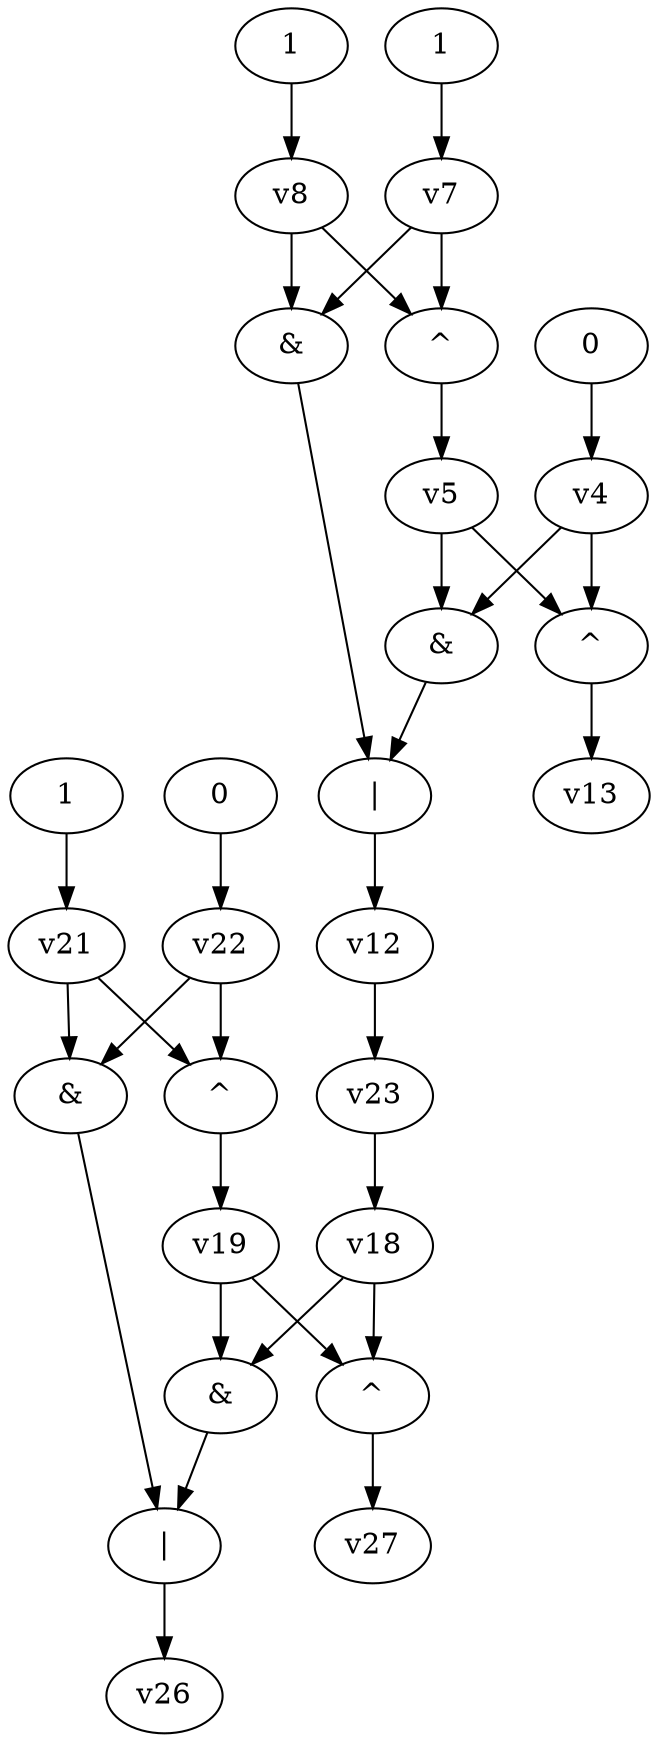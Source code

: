 digraph G { 
v14 [label="|"]; 
v15 [label="&"]; 
v16 [label="&"]; 
v17 [label="^"]; 
v20 [label="^"]; 
v24 [label="1"]; 
v25 [label="0"]; 
v0 [label="|"]; 
v1 [label="&"]; 
v2 [label="&"]; 
v3 [label="^"]; 
v6 [label="^"]; 
v9 [label="0"]; 
v10 [label="1"]; 
v11 [label="1"]; 
v14 -> v26;
v15 -> v14;
v16 -> v14;
v17 -> v27;
v18 -> v17;
v18 -> v15;
v19 -> v17;
v19 -> v15;
v20 -> v19;
v21 -> v20;
v21 -> v16;
v22 -> v20;
v22 -> v16;
v23 -> v18;
v24 -> v21;
v25 -> v22;
v0 -> v12 -> v23;
v1 -> v0;
v2 -> v0;
v3 -> v13;
v4 -> v3;
v4 -> v1;
v5 -> v3;
v5 -> v1;
v6 -> v5;
v7 -> v6;
v7 -> v2;
v8 -> v6;
v8 -> v2;
v9 -> v4;
v10 -> v7;
v11 -> v8;
}